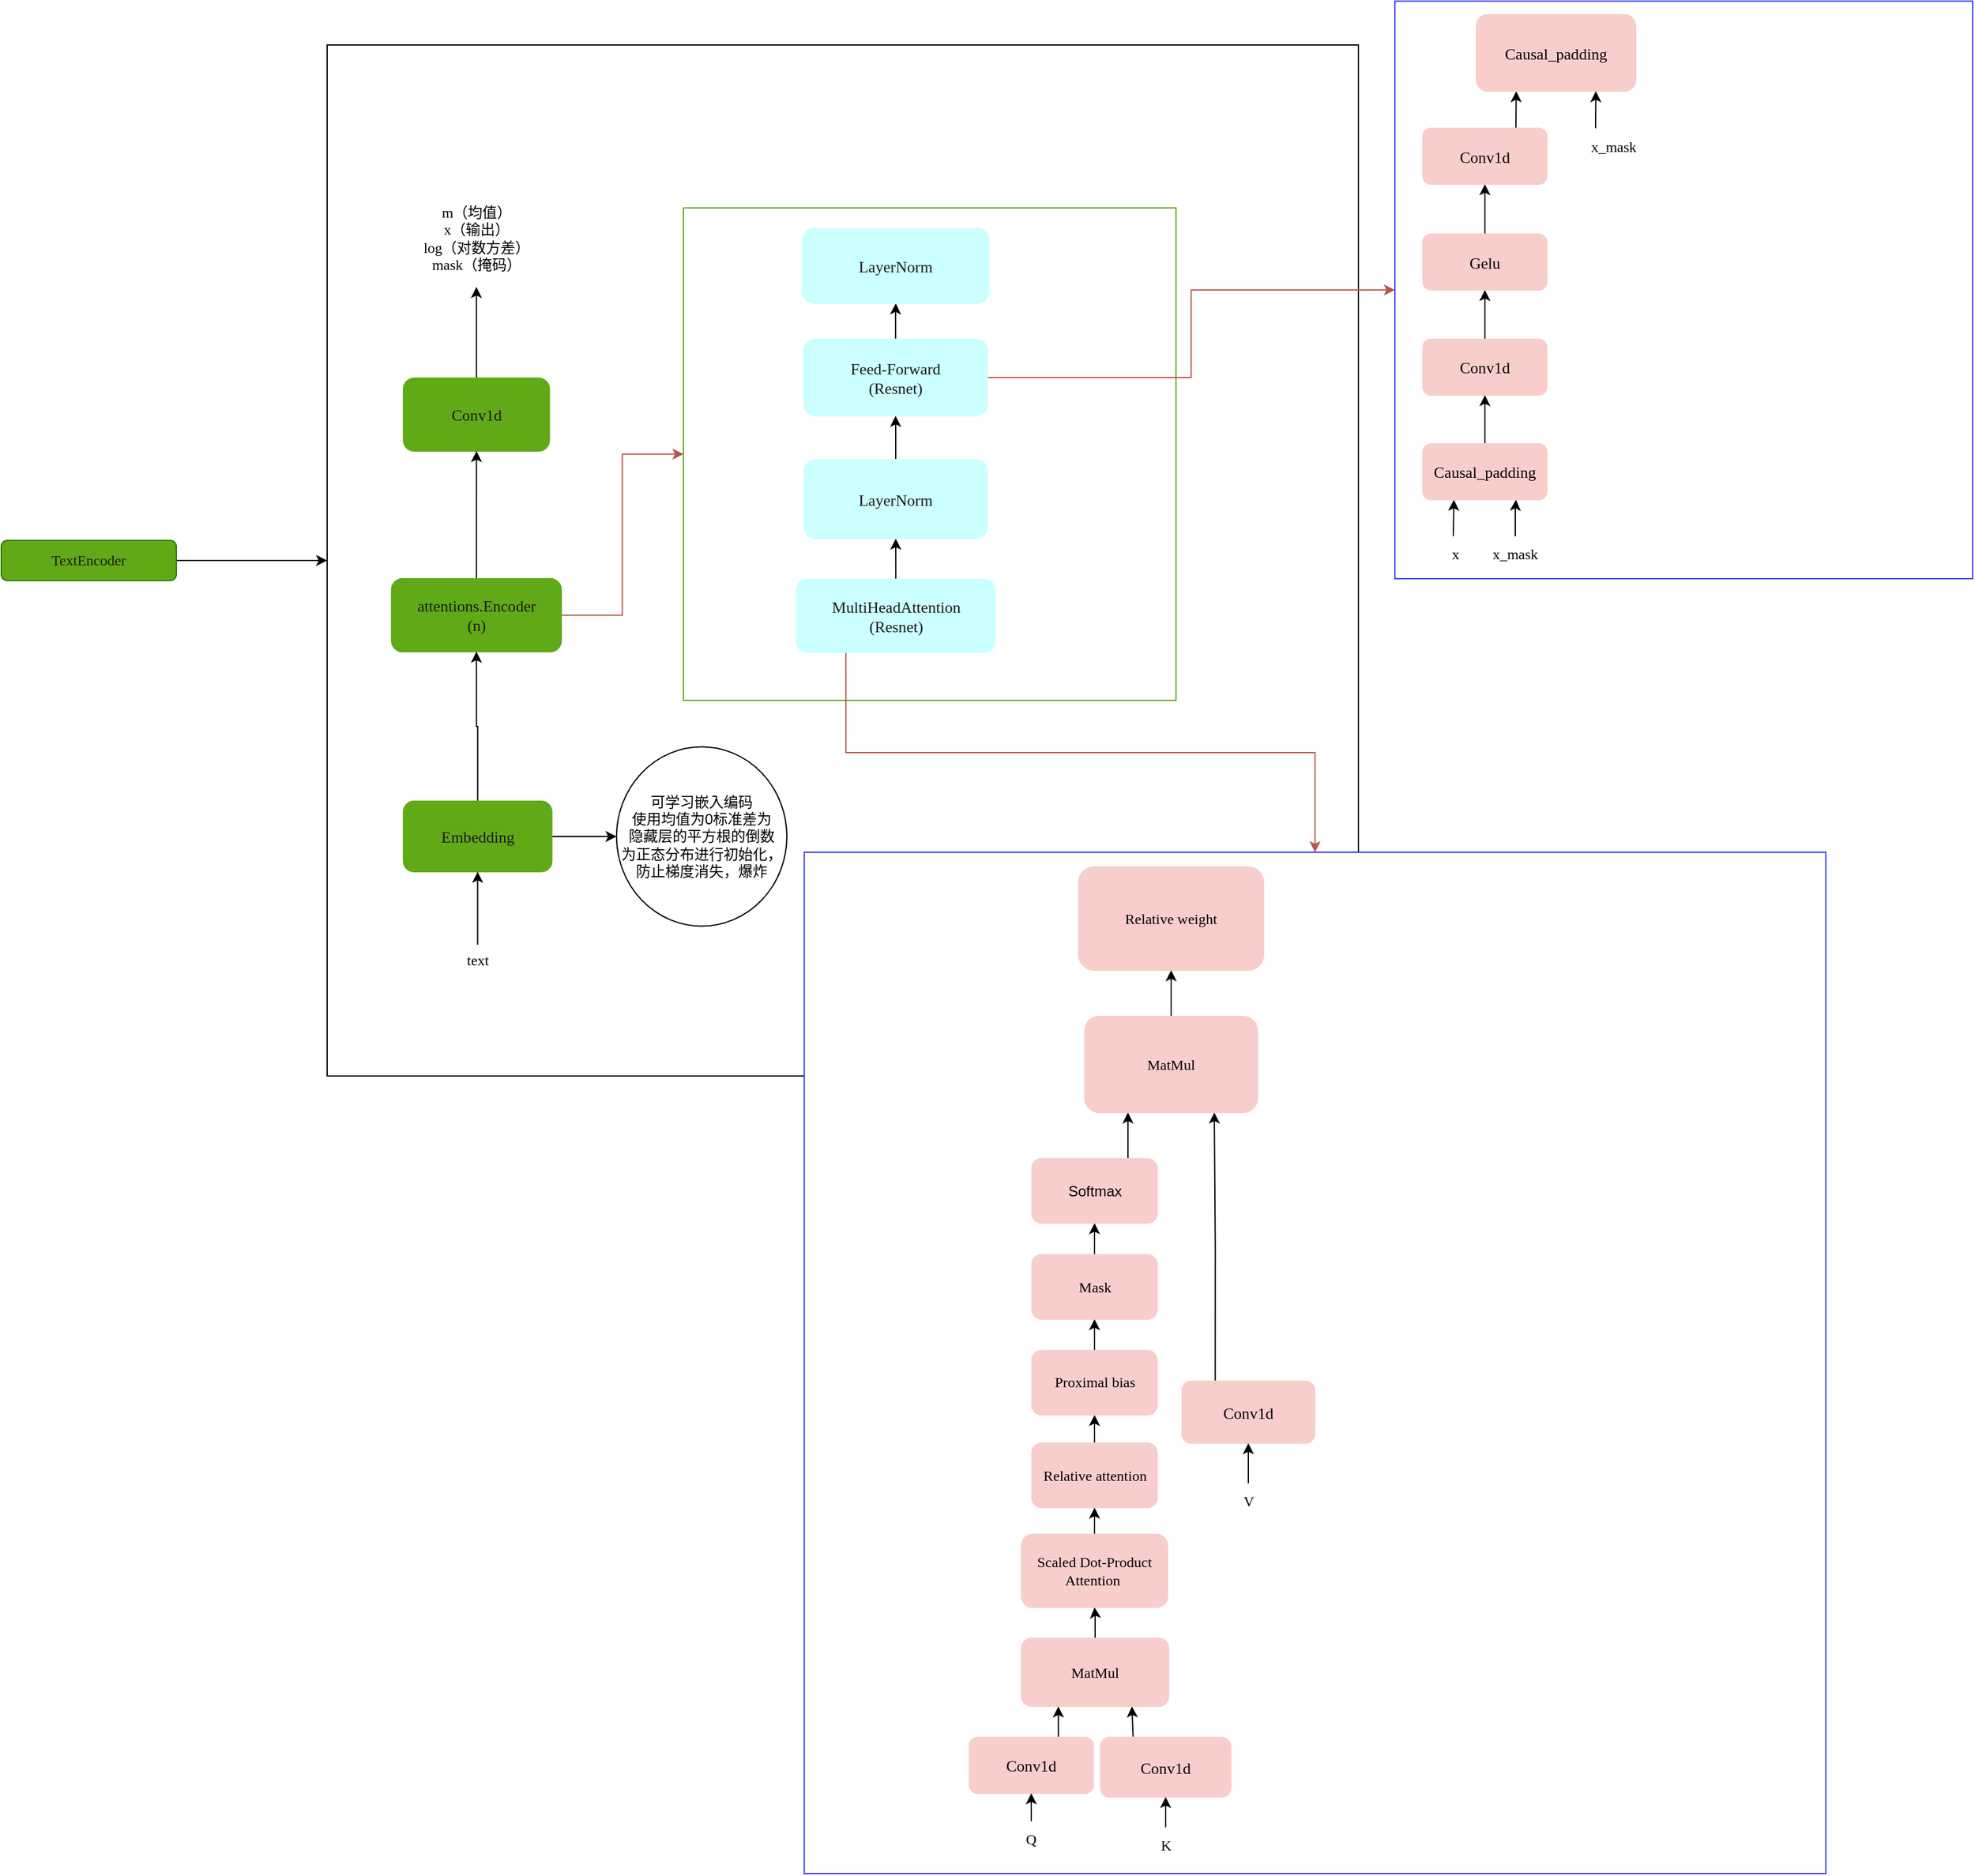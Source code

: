 <mxfile version="26.0.2">
  <diagram name="Page-1" id="c7558073-3199-34d8-9f00-42111426c3f3">
    <mxGraphModel dx="1723" dy="1977" grid="0" gridSize="10" guides="1" tooltips="1" connect="1" arrows="1" fold="1" page="0" pageScale="1" pageWidth="826" pageHeight="1169" background="none" math="0" shadow="0">
      <root>
        <mxCell id="0" />
        <mxCell id="1" parent="0" />
        <mxCell id="JyKCz9A21-HAHrsIMus4-114" style="edgeStyle=orthogonalEdgeStyle;rounded=0;orthogonalLoop=1;jettySize=auto;html=1;" parent="1" source="JyKCz9A21-HAHrsIMus4-101" target="JyKCz9A21-HAHrsIMus4-112" edge="1">
          <mxGeometry relative="1" as="geometry" />
        </mxCell>
        <mxCell id="JyKCz9A21-HAHrsIMus4-101" value="TextEncoder" style="rounded=1;whiteSpace=wrap;html=1;fillColor=#60a917;strokeColor=#2D7600;fontColor=#1A1A1A;fontStyle=0;fontFamily=Comic Sans MS;" parent="1" vertex="1">
          <mxGeometry x="-282" y="-596.5" width="144" height="33" as="geometry" />
        </mxCell>
        <mxCell id="JyKCz9A21-HAHrsIMus4-112" value="" style="whiteSpace=wrap;html=1;aspect=fixed;labelBackgroundColor=#60A917;fontColor=#1A1A1A;fontFamily=Comic Sans MS;" parent="1" vertex="1">
          <mxGeometry x="-14" y="-1004" width="848" height="848" as="geometry" />
        </mxCell>
        <mxCell id="JyKCz9A21-HAHrsIMus4-137" style="edgeStyle=orthogonalEdgeStyle;rounded=0;orthogonalLoop=1;jettySize=auto;html=1;" parent="1" source="JyKCz9A21-HAHrsIMus4-116" target="JyKCz9A21-HAHrsIMus4-138" edge="1">
          <mxGeometry relative="1" as="geometry">
            <mxPoint x="108.667" y="-795" as="targetPoint" />
          </mxGeometry>
        </mxCell>
        <mxCell id="JyKCz9A21-HAHrsIMus4-116" value="&lt;div style=&quot;&quot;&gt;&lt;div style=&quot;font-size: 9.8pt;&quot;&gt;Conv1d&lt;/div&gt;&lt;/div&gt;" style="rounded=1;whiteSpace=wrap;html=1;fontColor=#1A1A1A;labelBackgroundColor=#60A917;strokeColor=#60A917;fillColor=#60A917;fontFamily=Comic Sans MS;" parent="1" vertex="1">
          <mxGeometry x="48.75" y="-730" width="120" height="60" as="geometry" />
        </mxCell>
        <mxCell id="JyKCz9A21-HAHrsIMus4-127" style="edgeStyle=orthogonalEdgeStyle;rounded=0;orthogonalLoop=1;jettySize=auto;html=1;" parent="1" source="JyKCz9A21-HAHrsIMus4-117" target="JyKCz9A21-HAHrsIMus4-116" edge="1">
          <mxGeometry relative="1" as="geometry" />
        </mxCell>
        <mxCell id="JyKCz9A21-HAHrsIMus4-134" style="edgeStyle=orthogonalEdgeStyle;rounded=0;orthogonalLoop=1;jettySize=auto;html=1;entryX=0;entryY=0.5;entryDx=0;entryDy=0;fillColor=#f8cecc;strokeColor=#b85450;" parent="1" source="JyKCz9A21-HAHrsIMus4-117" target="JyKCz9A21-HAHrsIMus4-133" edge="1">
          <mxGeometry relative="1" as="geometry" />
        </mxCell>
        <mxCell id="JyKCz9A21-HAHrsIMus4-117" value="&lt;div&gt;&lt;div style=&quot;font-size: 9.8pt;&quot;&gt;&lt;font style=&quot;color: rgb(26, 26, 26);&quot;&gt;attentions&lt;span style=&quot;background-color: rgb(96, 169, 23);&quot;&gt;.&lt;/span&gt;Encoder&lt;br&gt;(n)&lt;/font&gt;&lt;/div&gt;&lt;/div&gt;" style="rounded=1;whiteSpace=wrap;html=1;fillColor=#60A917;strokeColor=#60A917;fontFamily=Comic Sans MS;" parent="1" vertex="1">
          <mxGeometry x="39" y="-565" width="139.5" height="60" as="geometry" />
        </mxCell>
        <mxCell id="JyKCz9A21-HAHrsIMus4-126" style="edgeStyle=orthogonalEdgeStyle;rounded=0;orthogonalLoop=1;jettySize=auto;html=1;entryX=0.5;entryY=1;entryDx=0;entryDy=0;" parent="1" source="JyKCz9A21-HAHrsIMus4-118" target="JyKCz9A21-HAHrsIMus4-117" edge="1">
          <mxGeometry relative="1" as="geometry" />
        </mxCell>
        <mxCell id="JyKCz9A21-HAHrsIMus4-129" style="edgeStyle=orthogonalEdgeStyle;rounded=0;orthogonalLoop=1;jettySize=auto;html=1;" parent="1" source="JyKCz9A21-HAHrsIMus4-118" target="JyKCz9A21-HAHrsIMus4-128" edge="1">
          <mxGeometry relative="1" as="geometry" />
        </mxCell>
        <mxCell id="JyKCz9A21-HAHrsIMus4-118" value="&lt;div style=&quot;&quot;&gt;&lt;div style=&quot;font-size: 9.8pt;&quot;&gt;&lt;span style=&quot;background-color: rgb(96, 169, 23);&quot;&gt;Embedding&lt;/span&gt;&lt;/div&gt;&lt;/div&gt;" style="rounded=1;whiteSpace=wrap;html=1;fontFamily=Comic Sans MS;labelBackgroundColor=#FFFFFF;fillStyle=solid;fillColor=#60a917;fontColor=#1B1B1B;strokeColor=#60A917;" parent="1" vertex="1">
          <mxGeometry x="48.75" y="-382" width="122" height="58" as="geometry" />
        </mxCell>
        <mxCell id="JyKCz9A21-HAHrsIMus4-122" style="edgeStyle=orthogonalEdgeStyle;rounded=0;orthogonalLoop=1;jettySize=auto;html=1;" parent="1" source="JyKCz9A21-HAHrsIMus4-121" target="JyKCz9A21-HAHrsIMus4-118" edge="1">
          <mxGeometry relative="1" as="geometry" />
        </mxCell>
        <mxCell id="JyKCz9A21-HAHrsIMus4-121" value="text" style="text;html=1;align=center;verticalAlign=middle;whiteSpace=wrap;rounded=0;fontFamily=Comic Sans MS;" parent="1" vertex="1">
          <mxGeometry x="79.75" y="-264" width="60" height="26" as="geometry" />
        </mxCell>
        <mxCell id="JyKCz9A21-HAHrsIMus4-128" value="可学习嵌入编码&lt;br&gt;使用均值为0标准差为&lt;br&gt;隐藏层的平方根的倒数&lt;br&gt;为正态分布进行初始化，&lt;br&gt;防止梯度消失，爆炸" style="ellipse;whiteSpace=wrap;html=1;" parent="1" vertex="1">
          <mxGeometry x="224" y="-426.75" width="140" height="147.5" as="geometry" />
        </mxCell>
        <mxCell id="JyKCz9A21-HAHrsIMus4-133" value="" style="whiteSpace=wrap;html=1;aspect=fixed;strokeColor=#60A917;gradientColor=none;fillColor=default;" parent="1" vertex="1">
          <mxGeometry x="279" y="-870" width="405" height="405" as="geometry" />
        </mxCell>
        <mxCell id="JyKCz9A21-HAHrsIMus4-138" value="&lt;font face=&quot;Comic Sans MS&quot;&gt;m（均值）&lt;/font&gt;&lt;div&gt;&lt;font face=&quot;Comic Sans MS&quot;&gt;x（输出）&lt;br&gt;log（对数方差）&lt;/font&gt;&lt;/div&gt;&lt;div&gt;&lt;font face=&quot;Comic Sans MS&quot;&gt;mask（掩码）&lt;/font&gt;&lt;/div&gt;" style="text;html=1;align=center;verticalAlign=middle;whiteSpace=wrap;rounded=0;" parent="1" vertex="1">
          <mxGeometry x="6.57" y="-885" width="204.37" height="80" as="geometry" />
        </mxCell>
        <mxCell id="JyKCz9A21-HAHrsIMus4-141" style="edgeStyle=orthogonalEdgeStyle;rounded=0;orthogonalLoop=1;jettySize=auto;html=1;entryX=0.5;entryY=1;entryDx=0;entryDy=0;" parent="1" source="JyKCz9A21-HAHrsIMus4-139" target="JyKCz9A21-HAHrsIMus4-140" edge="1">
          <mxGeometry relative="1" as="geometry" />
        </mxCell>
        <mxCell id="ANsRWZRk_wn6D99G8DN_-79" style="edgeStyle=orthogonalEdgeStyle;rounded=0;orthogonalLoop=1;jettySize=auto;html=1;exitX=0.25;exitY=1;exitDx=0;exitDy=0;entryX=0.5;entryY=0;entryDx=0;entryDy=0;fillColor=#f8cecc;strokeColor=#b85450;" parent="1" source="JyKCz9A21-HAHrsIMus4-139" target="ANsRWZRk_wn6D99G8DN_-3" edge="1">
          <mxGeometry relative="1" as="geometry" />
        </mxCell>
        <mxCell id="JyKCz9A21-HAHrsIMus4-139" value="&lt;div style=&quot;&quot;&gt;&lt;div style=&quot;font-size: 9.8pt;&quot;&gt;&lt;div style=&quot;&quot;&gt;&lt;div style=&quot;font-size: 9.8pt;&quot;&gt;MultiHeadAttention&lt;br&gt;(Resnet)&lt;/div&gt;&lt;/div&gt;&lt;/div&gt;&lt;/div&gt;" style="rounded=1;whiteSpace=wrap;html=1;labelBackgroundColor=#CCFFFF;strokeColor=none;fillColor=#CCFFFF;labelBorderColor=none;fontColor=#1A1A1A;fontFamily=Comic Sans MS;" parent="1" vertex="1">
          <mxGeometry x="371.56" y="-565" width="164" height="61" as="geometry" />
        </mxCell>
        <mxCell id="JyKCz9A21-HAHrsIMus4-143" style="edgeStyle=orthogonalEdgeStyle;rounded=0;orthogonalLoop=1;jettySize=auto;html=1;entryX=0.5;entryY=1;entryDx=0;entryDy=0;" parent="1" source="JyKCz9A21-HAHrsIMus4-140" target="JyKCz9A21-HAHrsIMus4-142" edge="1">
          <mxGeometry relative="1" as="geometry" />
        </mxCell>
        <mxCell id="JyKCz9A21-HAHrsIMus4-140" value="&lt;div style=&quot;&quot;&gt;&lt;div style=&quot;font-size: 9.8pt;&quot;&gt;LayerNorm&lt;/div&gt;&lt;/div&gt;" style="rounded=1;whiteSpace=wrap;html=1;fontColor=#1A1A1A;labelBackgroundColor=#CCFFFF;strokeColor=#CCFFFF;fillColor=#CCFFFF;fontFamily=Comic Sans MS;" parent="1" vertex="1">
          <mxGeometry x="378.31" y="-663" width="150.5" height="65" as="geometry" />
        </mxCell>
        <mxCell id="JyKCz9A21-HAHrsIMus4-145" style="edgeStyle=orthogonalEdgeStyle;rounded=0;orthogonalLoop=1;jettySize=auto;html=1;" parent="1" source="JyKCz9A21-HAHrsIMus4-142" target="JyKCz9A21-HAHrsIMus4-144" edge="1">
          <mxGeometry relative="1" as="geometry" />
        </mxCell>
        <mxCell id="ANsRWZRk_wn6D99G8DN_-52" style="edgeStyle=orthogonalEdgeStyle;rounded=0;orthogonalLoop=1;jettySize=auto;html=1;fillColor=#f8cecc;strokeColor=#b85450;" parent="1" source="JyKCz9A21-HAHrsIMus4-142" target="ANsRWZRk_wn6D99G8DN_-53" edge="1">
          <mxGeometry relative="1" as="geometry">
            <mxPoint x="990.667" y="-730.5" as="targetPoint" />
          </mxGeometry>
        </mxCell>
        <mxCell id="JyKCz9A21-HAHrsIMus4-142" value="&lt;div style=&quot;&quot;&gt;&lt;div style=&quot;&quot;&gt;&lt;font&gt;&lt;span style=&quot;font-size: 13.067px;&quot;&gt;Feed-Forward&lt;/span&gt;&lt;/font&gt;&lt;font style=&quot;&quot;&gt;&lt;span style=&quot;font-size: 9.8pt;&quot;&gt;&lt;/span&gt;&lt;/font&gt;&lt;/div&gt;&lt;div style=&quot;&quot;&gt;&lt;font&gt;&lt;span style=&quot;font-size: 13.067px;&quot;&gt;(Resnet)&lt;/span&gt;&lt;/font&gt;&lt;/div&gt;&lt;/div&gt;" style="rounded=1;whiteSpace=wrap;html=1;labelBackgroundColor=#CCFFFF;fontColor=#1A1A1A;strokeColor=#CCFFFF;fillColor=#CCFFFF;fontFamily=Comic Sans MS;" parent="1" vertex="1">
          <mxGeometry x="378" y="-762" width="150.81" height="63" as="geometry" />
        </mxCell>
        <mxCell id="JyKCz9A21-HAHrsIMus4-144" value="&lt;div style=&quot;&quot;&gt;&lt;div style=&quot;font-size: 9.8pt;&quot;&gt;LayerNorm&lt;/div&gt;&lt;/div&gt;" style="rounded=1;whiteSpace=wrap;html=1;fontColor=#1A1A1A;labelBackgroundColor=#CCFFFF;strokeColor=#CCFFFF;fillColor=#CCFFFF;fontFamily=Comic Sans MS;" parent="1" vertex="1">
          <mxGeometry x="377.06" y="-853" width="153" height="61.5" as="geometry" />
        </mxCell>
        <mxCell id="ANsRWZRk_wn6D99G8DN_-3" value="" style="whiteSpace=wrap;html=1;aspect=fixed;strokeColor=#3333FF;" parent="1" vertex="1">
          <mxGeometry x="378.31" y="-340" width="840" height="840" as="geometry" />
        </mxCell>
        <mxCell id="ANsRWZRk_wn6D99G8DN_-30" style="edgeStyle=orthogonalEdgeStyle;rounded=0;orthogonalLoop=1;jettySize=auto;html=1;exitX=0.75;exitY=0;exitDx=0;exitDy=0;entryX=0.25;entryY=1;entryDx=0;entryDy=0;" parent="1" source="ANsRWZRk_wn6D99G8DN_-7" target="ANsRWZRk_wn6D99G8DN_-18" edge="1">
          <mxGeometry relative="1" as="geometry" />
        </mxCell>
        <mxCell id="ANsRWZRk_wn6D99G8DN_-7" value="&lt;div style=&quot;&quot;&gt;&lt;div style=&quot;font-size: 9.8pt;&quot;&gt;Conv1d&lt;/div&gt;&lt;/div&gt;" style="rounded=1;whiteSpace=wrap;html=1;labelBackgroundColor=#F8CECC;strokeColor=#F8CECC;fillColor=#F8CECC;fontFamily=Comic Sans MS;" parent="1" vertex="1">
          <mxGeometry x="514" y="388" width="102" height="46" as="geometry" />
        </mxCell>
        <mxCell id="ANsRWZRk_wn6D99G8DN_-31" style="edgeStyle=orthogonalEdgeStyle;rounded=0;orthogonalLoop=1;jettySize=auto;html=1;exitX=0.25;exitY=0;exitDx=0;exitDy=0;entryX=0.75;entryY=1;entryDx=0;entryDy=0;" parent="1" source="ANsRWZRk_wn6D99G8DN_-8" target="ANsRWZRk_wn6D99G8DN_-18" edge="1">
          <mxGeometry relative="1" as="geometry" />
        </mxCell>
        <mxCell id="ANsRWZRk_wn6D99G8DN_-8" value="&lt;div style=&quot;&quot;&gt;&lt;div style=&quot;font-size: 9.8pt;&quot;&gt;Conv1d&lt;/div&gt;&lt;/div&gt;" style="rounded=1;whiteSpace=wrap;html=1;labelBackgroundColor=#F8CECC;strokeColor=#F8CECC;fillColor=#F8CECC;fontFamily=Comic Sans MS;" parent="1" vertex="1">
          <mxGeometry x="622" y="388" width="107" height="49" as="geometry" />
        </mxCell>
        <mxCell id="ANsRWZRk_wn6D99G8DN_-48" style="edgeStyle=orthogonalEdgeStyle;rounded=0;orthogonalLoop=1;jettySize=auto;html=1;exitX=0.25;exitY=0;exitDx=0;exitDy=0;entryX=0.75;entryY=1;entryDx=0;entryDy=0;" parent="1" source="ANsRWZRk_wn6D99G8DN_-9" target="ANsRWZRk_wn6D99G8DN_-45" edge="1">
          <mxGeometry relative="1" as="geometry" />
        </mxCell>
        <mxCell id="ANsRWZRk_wn6D99G8DN_-9" value="&lt;div style=&quot;&quot;&gt;&lt;div style=&quot;font-size: 9.8pt;&quot;&gt;Conv1d&lt;/div&gt;&lt;/div&gt;" style="rounded=1;whiteSpace=wrap;html=1;labelBackgroundColor=#F8CECC;strokeColor=#F8CECC;fillColor=#F8CECC;fontFamily=Comic Sans MS;" parent="1" vertex="1">
          <mxGeometry x="689" y="95" width="109" height="51" as="geometry" />
        </mxCell>
        <mxCell id="ANsRWZRk_wn6D99G8DN_-13" style="edgeStyle=orthogonalEdgeStyle;rounded=0;orthogonalLoop=1;jettySize=auto;html=1;" parent="1" source="ANsRWZRk_wn6D99G8DN_-10" target="ANsRWZRk_wn6D99G8DN_-7" edge="1">
          <mxGeometry relative="1" as="geometry" />
        </mxCell>
        <mxCell id="ANsRWZRk_wn6D99G8DN_-10" value="Q" style="text;html=1;align=center;verticalAlign=middle;whiteSpace=wrap;rounded=0;fontFamily=Comic Sans MS;" parent="1" vertex="1">
          <mxGeometry x="535" y="457" width="60" height="30" as="geometry" />
        </mxCell>
        <mxCell id="ANsRWZRk_wn6D99G8DN_-16" style="edgeStyle=orthogonalEdgeStyle;rounded=0;orthogonalLoop=1;jettySize=auto;html=1;entryX=0.5;entryY=1;entryDx=0;entryDy=0;" parent="1" source="ANsRWZRk_wn6D99G8DN_-11" target="ANsRWZRk_wn6D99G8DN_-8" edge="1">
          <mxGeometry relative="1" as="geometry" />
        </mxCell>
        <mxCell id="ANsRWZRk_wn6D99G8DN_-11" value="K" style="text;html=1;align=center;verticalAlign=middle;whiteSpace=wrap;rounded=0;fontFamily=Comic Sans MS;" parent="1" vertex="1">
          <mxGeometry x="645.5" y="462" width="60" height="30" as="geometry" />
        </mxCell>
        <mxCell id="ANsRWZRk_wn6D99G8DN_-17" style="edgeStyle=orthogonalEdgeStyle;rounded=0;orthogonalLoop=1;jettySize=auto;html=1;" parent="1" source="ANsRWZRk_wn6D99G8DN_-12" target="ANsRWZRk_wn6D99G8DN_-9" edge="1">
          <mxGeometry relative="1" as="geometry" />
        </mxCell>
        <mxCell id="ANsRWZRk_wn6D99G8DN_-12" value="V" style="text;html=1;align=center;verticalAlign=middle;whiteSpace=wrap;rounded=0;fontFamily=Comic Sans MS;" parent="1" vertex="1">
          <mxGeometry x="713.5" y="179" width="60" height="30" as="geometry" />
        </mxCell>
        <mxCell id="ANsRWZRk_wn6D99G8DN_-27" style="edgeStyle=orthogonalEdgeStyle;rounded=0;orthogonalLoop=1;jettySize=auto;html=1;" parent="1" source="ANsRWZRk_wn6D99G8DN_-18" target="ANsRWZRk_wn6D99G8DN_-26" edge="1">
          <mxGeometry relative="1" as="geometry" />
        </mxCell>
        <mxCell id="ANsRWZRk_wn6D99G8DN_-18" value="MatMul" style="rounded=1;whiteSpace=wrap;html=1;fontFamily=Comic Sans MS;fontColor=default;labelBorderColor=#F8CECC;labelBackgroundColor=#F8CECC;strokeColor=#F8CECC;fillColor=#F8CECC;" parent="1" vertex="1">
          <mxGeometry x="557" y="306.5" width="121" height="56" as="geometry" />
        </mxCell>
        <mxCell id="ANsRWZRk_wn6D99G8DN_-37" style="edgeStyle=orthogonalEdgeStyle;rounded=0;orthogonalLoop=1;jettySize=auto;html=1;" parent="1" source="ANsRWZRk_wn6D99G8DN_-26" target="ANsRWZRk_wn6D99G8DN_-32" edge="1">
          <mxGeometry relative="1" as="geometry" />
        </mxCell>
        <mxCell id="ANsRWZRk_wn6D99G8DN_-26" value="Scaled Dot-Product Attention&amp;nbsp;" style="rounded=1;whiteSpace=wrap;html=1;fontFamily=Comic Sans MS;labelBackgroundColor=#F8CECC;fillColor=#F8CECC;strokeColor=#F8CECC;" parent="1" vertex="1">
          <mxGeometry x="557" y="221" width="120" height="60" as="geometry" />
        </mxCell>
        <mxCell id="ANsRWZRk_wn6D99G8DN_-40" style="edgeStyle=orthogonalEdgeStyle;rounded=0;orthogonalLoop=1;jettySize=auto;html=1;" parent="1" source="ANsRWZRk_wn6D99G8DN_-32" target="ANsRWZRk_wn6D99G8DN_-38" edge="1">
          <mxGeometry relative="1" as="geometry" />
        </mxCell>
        <mxCell id="ANsRWZRk_wn6D99G8DN_-32" value="&lt;font face=&quot;Comic Sans MS&quot;&gt;Relative attention&lt;/font&gt;" style="rounded=1;whiteSpace=wrap;html=1;fillColor=#F8CECC;strokeColor=#F8CECC;" parent="1" vertex="1">
          <mxGeometry x="565.5" y="146" width="103" height="53" as="geometry" />
        </mxCell>
        <mxCell id="ANsRWZRk_wn6D99G8DN_-42" style="edgeStyle=orthogonalEdgeStyle;rounded=0;orthogonalLoop=1;jettySize=auto;html=1;" parent="1" source="ANsRWZRk_wn6D99G8DN_-38" target="ANsRWZRk_wn6D99G8DN_-41" edge="1">
          <mxGeometry relative="1" as="geometry" />
        </mxCell>
        <mxCell id="ANsRWZRk_wn6D99G8DN_-38" value="&lt;font face=&quot;Comic Sans MS&quot;&gt;Proximal bias&lt;/font&gt;" style="rounded=1;whiteSpace=wrap;html=1;fillColor=#F8CECC;strokeColor=#F8CECC;" parent="1" vertex="1">
          <mxGeometry x="565.5" y="69.75" width="103" height="53" as="geometry" />
        </mxCell>
        <mxCell id="ANsRWZRk_wn6D99G8DN_-44" style="edgeStyle=orthogonalEdgeStyle;rounded=0;orthogonalLoop=1;jettySize=auto;html=1;entryX=0.5;entryY=1;entryDx=0;entryDy=0;" parent="1" source="ANsRWZRk_wn6D99G8DN_-41" target="ANsRWZRk_wn6D99G8DN_-43" edge="1">
          <mxGeometry relative="1" as="geometry" />
        </mxCell>
        <mxCell id="ANsRWZRk_wn6D99G8DN_-41" value="&lt;font face=&quot;Comic Sans MS&quot;&gt;Mask&lt;/font&gt;" style="rounded=1;whiteSpace=wrap;html=1;fillColor=#F8CECC;strokeColor=#F8CECC;" parent="1" vertex="1">
          <mxGeometry x="565.5" y="-9" width="103" height="53" as="geometry" />
        </mxCell>
        <mxCell id="ANsRWZRk_wn6D99G8DN_-47" style="edgeStyle=orthogonalEdgeStyle;rounded=0;orthogonalLoop=1;jettySize=auto;html=1;exitX=0.75;exitY=0;exitDx=0;exitDy=0;entryX=0.25;entryY=1;entryDx=0;entryDy=0;" parent="1" source="ANsRWZRk_wn6D99G8DN_-43" target="ANsRWZRk_wn6D99G8DN_-45" edge="1">
          <mxGeometry relative="1" as="geometry" />
        </mxCell>
        <mxCell id="ANsRWZRk_wn6D99G8DN_-43" value="Softmax" style="rounded=1;whiteSpace=wrap;html=1;fillColor=#F8CECC;strokeColor=#F8CECC;" parent="1" vertex="1">
          <mxGeometry x="565.5" y="-88" width="103" height="53" as="geometry" />
        </mxCell>
        <mxCell id="ANsRWZRk_wn6D99G8DN_-98" style="edgeStyle=orthogonalEdgeStyle;rounded=0;orthogonalLoop=1;jettySize=auto;html=1;exitX=0.5;exitY=0;exitDx=0;exitDy=0;" parent="1" source="ANsRWZRk_wn6D99G8DN_-45" target="ANsRWZRk_wn6D99G8DN_-97" edge="1">
          <mxGeometry relative="1" as="geometry" />
        </mxCell>
        <mxCell id="ANsRWZRk_wn6D99G8DN_-45" value="MatMul" style="rounded=1;whiteSpace=wrap;html=1;fontFamily=Comic Sans MS;fontColor=default;labelBorderColor=#F8CECC;labelBackgroundColor=#F8CECC;strokeColor=#F8CECC;fillColor=#F8CECC;" parent="1" vertex="1">
          <mxGeometry x="609" y="-205" width="142" height="79" as="geometry" />
        </mxCell>
        <mxCell id="ANsRWZRk_wn6D99G8DN_-49" style="edgeStyle=orthogonalEdgeStyle;rounded=0;orthogonalLoop=1;jettySize=auto;html=1;exitX=0.5;exitY=1;exitDx=0;exitDy=0;" parent="1" source="ANsRWZRk_wn6D99G8DN_-9" target="ANsRWZRk_wn6D99G8DN_-9" edge="1">
          <mxGeometry relative="1" as="geometry" />
        </mxCell>
        <mxCell id="ANsRWZRk_wn6D99G8DN_-50" style="edgeStyle=orthogonalEdgeStyle;rounded=0;orthogonalLoop=1;jettySize=auto;html=1;exitX=0.5;exitY=1;exitDx=0;exitDy=0;" parent="1" source="ANsRWZRk_wn6D99G8DN_-12" target="ANsRWZRk_wn6D99G8DN_-12" edge="1">
          <mxGeometry relative="1" as="geometry" />
        </mxCell>
        <mxCell id="ANsRWZRk_wn6D99G8DN_-53" value="" style="whiteSpace=wrap;html=1;aspect=fixed;strokeColor=#3333FF;" parent="1" vertex="1">
          <mxGeometry x="864" y="-1040.09" width="475.09" height="475.09" as="geometry" />
        </mxCell>
        <mxCell id="ANsRWZRk_wn6D99G8DN_-56" style="edgeStyle=orthogonalEdgeStyle;rounded=0;orthogonalLoop=1;jettySize=auto;html=1;entryX=0.5;entryY=1;entryDx=0;entryDy=0;" parent="1" source="ANsRWZRk_wn6D99G8DN_-54" target="ANsRWZRk_wn6D99G8DN_-55" edge="1">
          <mxGeometry relative="1" as="geometry" />
        </mxCell>
        <mxCell id="ANsRWZRk_wn6D99G8DN_-54" value="&lt;div style=&quot;&quot;&gt;&lt;div style=&quot;font-size: 9.8pt;&quot;&gt;Conv1d&lt;/div&gt;&lt;/div&gt;" style="rounded=1;whiteSpace=wrap;html=1;labelBackgroundColor=#F8CECC;strokeColor=#F8CECC;fillColor=#F8CECC;fontFamily=Comic Sans MS;" parent="1" vertex="1">
          <mxGeometry x="887" y="-762" width="102" height="46" as="geometry" />
        </mxCell>
        <mxCell id="ANsRWZRk_wn6D99G8DN_-58" style="edgeStyle=orthogonalEdgeStyle;rounded=0;orthogonalLoop=1;jettySize=auto;html=1;" parent="1" source="ANsRWZRk_wn6D99G8DN_-55" target="ANsRWZRk_wn6D99G8DN_-57" edge="1">
          <mxGeometry relative="1" as="geometry" />
        </mxCell>
        <mxCell id="ANsRWZRk_wn6D99G8DN_-55" value="&lt;div style=&quot;&quot;&gt;&lt;div style=&quot;font-size: 9.8pt;&quot;&gt;Gelu&lt;/div&gt;&lt;/div&gt;" style="rounded=1;whiteSpace=wrap;html=1;labelBackgroundColor=#F8CECC;strokeColor=#F8CECC;fillColor=#F8CECC;fontFamily=Comic Sans MS;" parent="1" vertex="1">
          <mxGeometry x="887" y="-848.5" width="102" height="46" as="geometry" />
        </mxCell>
        <mxCell id="ANsRWZRk_wn6D99G8DN_-75" style="edgeStyle=orthogonalEdgeStyle;rounded=0;orthogonalLoop=1;jettySize=auto;html=1;exitX=0.75;exitY=0;exitDx=0;exitDy=0;entryX=0.25;entryY=1;entryDx=0;entryDy=0;" parent="1" source="ANsRWZRk_wn6D99G8DN_-57" target="ANsRWZRk_wn6D99G8DN_-73" edge="1">
          <mxGeometry relative="1" as="geometry" />
        </mxCell>
        <mxCell id="ANsRWZRk_wn6D99G8DN_-57" value="&lt;div style=&quot;&quot;&gt;&lt;div style=&quot;font-size: 9.8pt;&quot;&gt;Conv1d&lt;/div&gt;&lt;/div&gt;" style="rounded=1;whiteSpace=wrap;html=1;labelBackgroundColor=#F8CECC;strokeColor=#F8CECC;fillColor=#F8CECC;fontFamily=Comic Sans MS;" parent="1" vertex="1">
          <mxGeometry x="887" y="-935.5" width="102" height="46" as="geometry" />
        </mxCell>
        <mxCell id="ANsRWZRk_wn6D99G8DN_-69" style="edgeStyle=orthogonalEdgeStyle;rounded=0;orthogonalLoop=1;jettySize=auto;html=1;entryX=0.25;entryY=1;entryDx=0;entryDy=0;" parent="1" target="ANsRWZRk_wn6D99G8DN_-68" edge="1">
          <mxGeometry relative="1" as="geometry">
            <mxPoint x="912" y="-600" as="sourcePoint" />
          </mxGeometry>
        </mxCell>
        <mxCell id="ANsRWZRk_wn6D99G8DN_-59" value="x" style="text;html=1;align=center;verticalAlign=middle;whiteSpace=wrap;rounded=0;fontFamily=Comic Sans MS;" parent="1" vertex="1">
          <mxGeometry x="884" y="-600" width="60" height="30" as="geometry" />
        </mxCell>
        <mxCell id="ANsRWZRk_wn6D99G8DN_-71" style="edgeStyle=orthogonalEdgeStyle;rounded=0;orthogonalLoop=1;jettySize=auto;html=1;entryX=0.75;entryY=1;entryDx=0;entryDy=0;" parent="1" source="ANsRWZRk_wn6D99G8DN_-60" target="ANsRWZRk_wn6D99G8DN_-68" edge="1">
          <mxGeometry relative="1" as="geometry" />
        </mxCell>
        <mxCell id="ANsRWZRk_wn6D99G8DN_-60" value="x_mask" style="text;html=1;align=center;verticalAlign=middle;whiteSpace=wrap;rounded=0;fontFamily=Comic Sans MS;" parent="1" vertex="1">
          <mxGeometry x="933" y="-600" width="60" height="30" as="geometry" />
        </mxCell>
        <mxCell id="ANsRWZRk_wn6D99G8DN_-72" style="edgeStyle=orthogonalEdgeStyle;rounded=0;orthogonalLoop=1;jettySize=auto;html=1;entryX=0.5;entryY=1;entryDx=0;entryDy=0;" parent="1" source="ANsRWZRk_wn6D99G8DN_-68" target="ANsRWZRk_wn6D99G8DN_-54" edge="1">
          <mxGeometry relative="1" as="geometry" />
        </mxCell>
        <mxCell id="ANsRWZRk_wn6D99G8DN_-68" value="&lt;div style=&quot;&quot;&gt;&lt;div style=&quot;font-size: 9.8pt;&quot;&gt;Causal_padding&lt;/div&gt;&lt;/div&gt;" style="rounded=1;whiteSpace=wrap;html=1;labelBackgroundColor=#F8CECC;strokeColor=#F8CECC;fillColor=#F8CECC;fontFamily=Comic Sans MS;" parent="1" vertex="1">
          <mxGeometry x="887" y="-676" width="102" height="46" as="geometry" />
        </mxCell>
        <mxCell id="ANsRWZRk_wn6D99G8DN_-73" value="&lt;div style=&quot;&quot;&gt;&lt;div style=&quot;font-size: 9.8pt;&quot;&gt;Causal_padding&lt;/div&gt;&lt;/div&gt;" style="rounded=1;whiteSpace=wrap;html=1;labelBackgroundColor=#F8CECC;strokeColor=#F8CECC;fillColor=#F8CECC;fontFamily=Comic Sans MS;" parent="1" vertex="1">
          <mxGeometry x="931" y="-1029" width="131" height="63" as="geometry" />
        </mxCell>
        <mxCell id="ANsRWZRk_wn6D99G8DN_-76" style="edgeStyle=orthogonalEdgeStyle;rounded=0;orthogonalLoop=1;jettySize=auto;html=1;exitX=0.25;exitY=0;exitDx=0;exitDy=0;entryX=0.75;entryY=1;entryDx=0;entryDy=0;" parent="1" source="ANsRWZRk_wn6D99G8DN_-74" target="ANsRWZRk_wn6D99G8DN_-73" edge="1">
          <mxGeometry relative="1" as="geometry" />
        </mxCell>
        <mxCell id="ANsRWZRk_wn6D99G8DN_-74" value="x_mask" style="text;html=1;align=center;verticalAlign=middle;whiteSpace=wrap;rounded=0;fontFamily=Comic Sans MS;" parent="1" vertex="1">
          <mxGeometry x="1014" y="-935.5" width="60" height="30" as="geometry" />
        </mxCell>
        <mxCell id="ANsRWZRk_wn6D99G8DN_-97" value="&lt;font face=&quot;Comic Sans MS&quot;&gt;Relative weight&lt;/font&gt;" style="rounded=1;whiteSpace=wrap;html=1;fillColor=#F8CECC;strokeColor=#F8CECC;" parent="1" vertex="1">
          <mxGeometry x="604" y="-328" width="152" height="85" as="geometry" />
        </mxCell>
      </root>
    </mxGraphModel>
  </diagram>
</mxfile>
